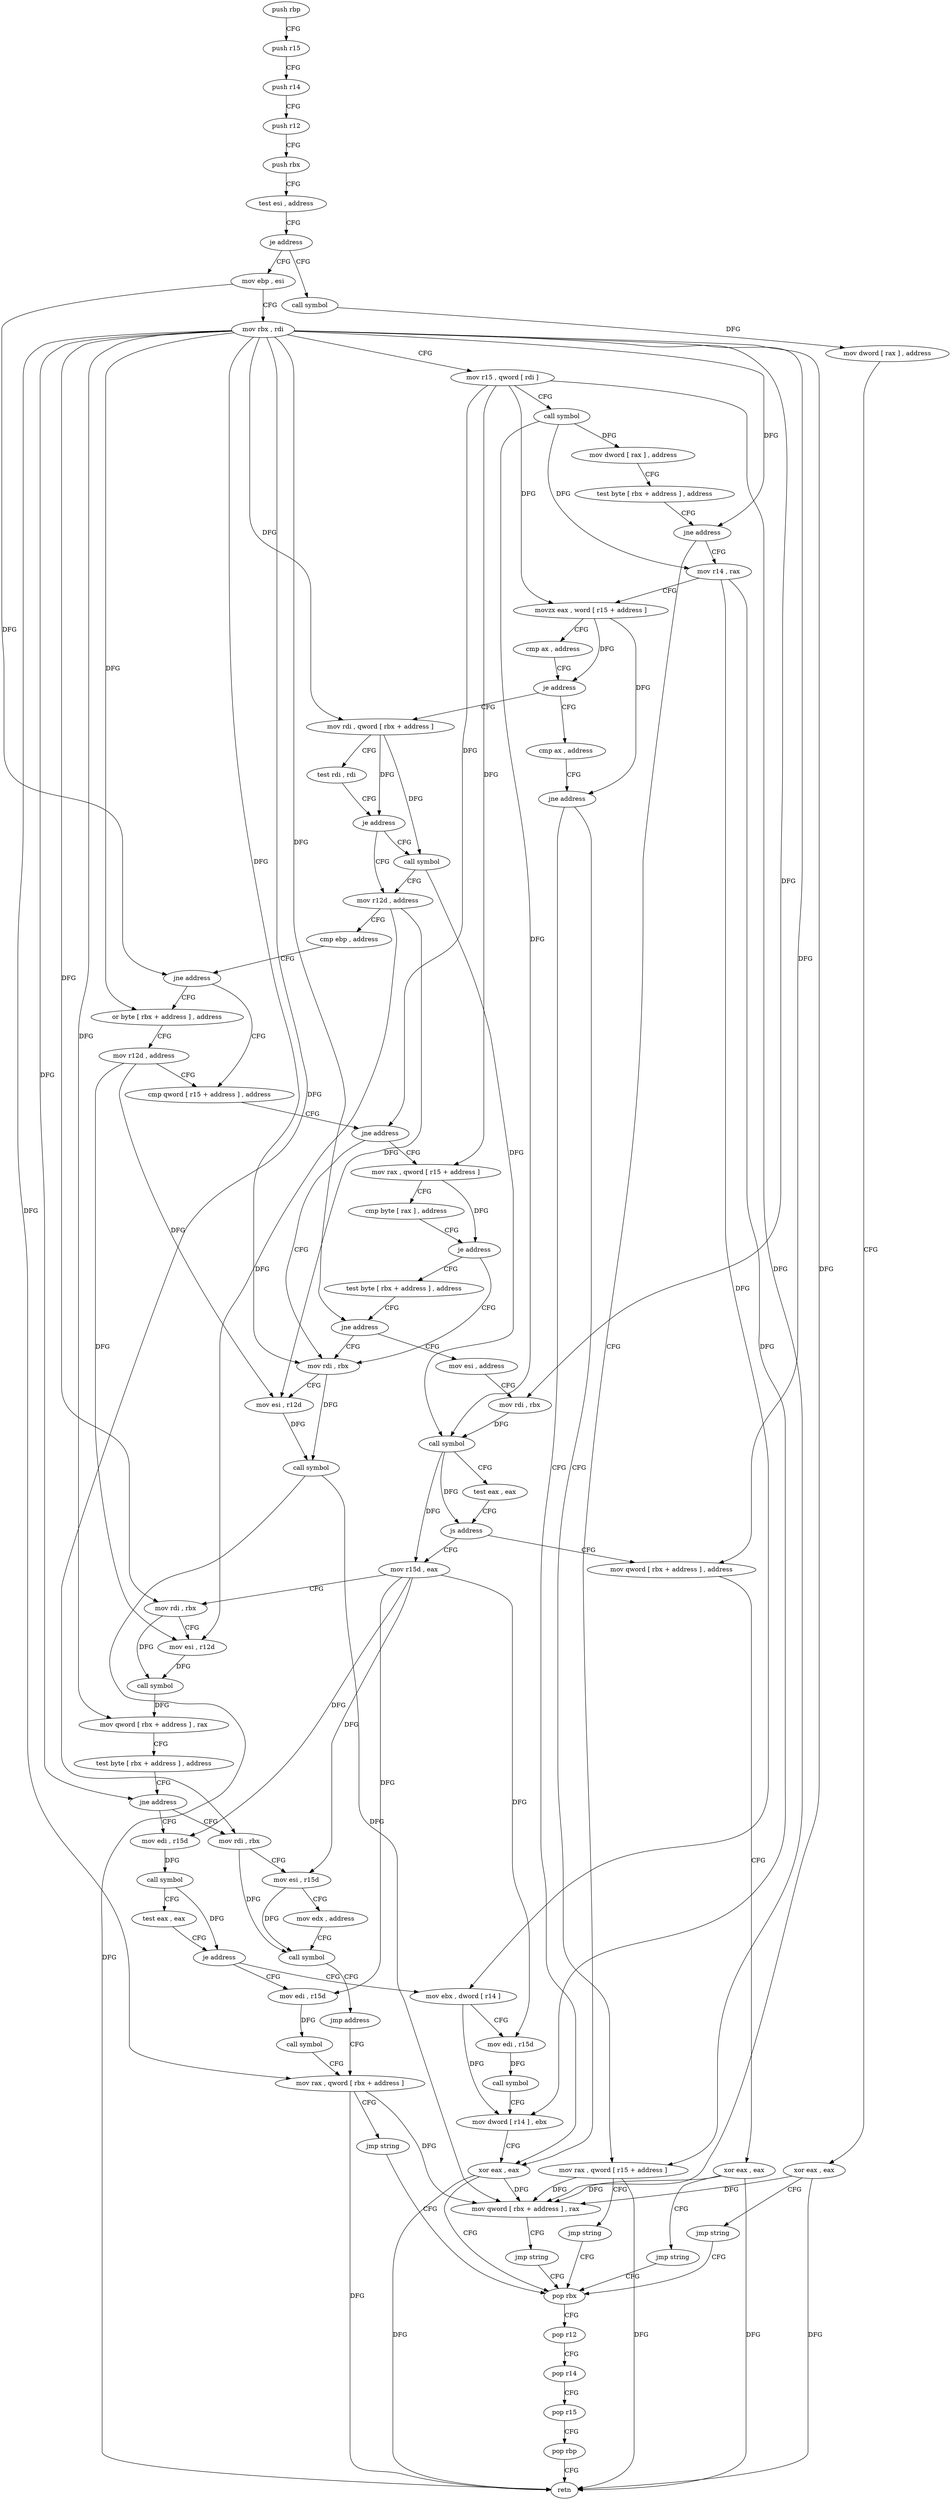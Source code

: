 digraph "func" {
"4214976" [label = "push rbp" ]
"4214977" [label = "push r15" ]
"4214979" [label = "push r14" ]
"4214981" [label = "push r12" ]
"4214983" [label = "push rbx" ]
"4214984" [label = "test esi , address" ]
"4214990" [label = "je address" ]
"4215010" [label = "mov ebp , esi" ]
"4214992" [label = "call symbol" ]
"4215012" [label = "mov rbx , rdi" ]
"4215015" [label = "mov r15 , qword [ rdi ]" ]
"4215018" [label = "call symbol" ]
"4215023" [label = "mov dword [ rax ] , address" ]
"4215029" [label = "test byte [ rbx + address ] , address" ]
"4215033" [label = "jne address" ]
"4215199" [label = "xor eax , eax" ]
"4215039" [label = "mov r14 , rax" ]
"4214997" [label = "mov dword [ rax ] , address" ]
"4215003" [label = "xor eax , eax" ]
"4215005" [label = "jmp string" ]
"4215201" [label = "pop rbx" ]
"4215042" [label = "movzx eax , word [ r15 + address ]" ]
"4215047" [label = "cmp ax , address" ]
"4215051" [label = "je address" ]
"4215072" [label = "mov rdi , qword [ rbx + address ]" ]
"4215053" [label = "cmp ax , address" ]
"4215202" [label = "pop r12" ]
"4215204" [label = "pop r14" ]
"4215206" [label = "pop r15" ]
"4215208" [label = "pop rbp" ]
"4215209" [label = "retn" ]
"4215076" [label = "test rdi , rdi" ]
"4215079" [label = "je address" ]
"4215086" [label = "mov r12d , address" ]
"4215081" [label = "call symbol" ]
"4215057" [label = "jne address" ]
"4215063" [label = "mov rax , qword [ r15 + address ]" ]
"4215092" [label = "cmp ebp , address" ]
"4215098" [label = "jne address" ]
"4215110" [label = "cmp qword [ r15 + address ] , address" ]
"4215100" [label = "or byte [ rbx + address ] , address" ]
"4215067" [label = "jmp string" ]
"4215115" [label = "jne address" ]
"4215210" [label = "mov rdi , rbx" ]
"4215117" [label = "mov rax , qword [ r15 + address ]" ]
"4215104" [label = "mov r12d , address" ]
"4215213" [label = "mov esi , r12d" ]
"4215216" [label = "call symbol" ]
"4215221" [label = "mov qword [ rbx + address ] , rax" ]
"4215225" [label = "jmp string" ]
"4215121" [label = "cmp byte [ rax ] , address" ]
"4215124" [label = "je address" ]
"4215126" [label = "test byte [ rbx + address ] , address" ]
"4215130" [label = "jne address" ]
"4215132" [label = "mov esi , address" ]
"4215137" [label = "mov rdi , rbx" ]
"4215140" [label = "call symbol" ]
"4215145" [label = "test eax , eax" ]
"4215147" [label = "js address" ]
"4215227" [label = "mov qword [ rbx + address ] , address" ]
"4215149" [label = "mov r15d , eax" ]
"4215235" [label = "xor eax , eax" ]
"4215237" [label = "jmp string" ]
"4215152" [label = "mov rdi , rbx" ]
"4215155" [label = "mov esi , r12d" ]
"4215158" [label = "call symbol" ]
"4215163" [label = "mov qword [ rbx + address ] , rax" ]
"4215167" [label = "test byte [ rbx + address ] , address" ]
"4215171" [label = "jne address" ]
"4215239" [label = "mov rdi , rbx" ]
"4215173" [label = "mov edi , r15d" ]
"4215242" [label = "mov esi , r15d" ]
"4215245" [label = "mov edx , address" ]
"4215250" [label = "call symbol" ]
"4215255" [label = "jmp address" ]
"4215265" [label = "mov rax , qword [ rbx + address ]" ]
"4215176" [label = "call symbol" ]
"4215181" [label = "test eax , eax" ]
"4215183" [label = "je address" ]
"4215257" [label = "mov edi , r15d" ]
"4215185" [label = "mov ebx , dword [ r14 ]" ]
"4215269" [label = "jmp string" ]
"4215260" [label = "call symbol" ]
"4215188" [label = "mov edi , r15d" ]
"4215191" [label = "call symbol" ]
"4215196" [label = "mov dword [ r14 ] , ebx" ]
"4214976" -> "4214977" [ label = "CFG" ]
"4214977" -> "4214979" [ label = "CFG" ]
"4214979" -> "4214981" [ label = "CFG" ]
"4214981" -> "4214983" [ label = "CFG" ]
"4214983" -> "4214984" [ label = "CFG" ]
"4214984" -> "4214990" [ label = "CFG" ]
"4214990" -> "4215010" [ label = "CFG" ]
"4214990" -> "4214992" [ label = "CFG" ]
"4215010" -> "4215012" [ label = "CFG" ]
"4215010" -> "4215098" [ label = "DFG" ]
"4214992" -> "4214997" [ label = "DFG" ]
"4215012" -> "4215015" [ label = "CFG" ]
"4215012" -> "4215033" [ label = "DFG" ]
"4215012" -> "4215072" [ label = "DFG" ]
"4215012" -> "4215100" [ label = "DFG" ]
"4215012" -> "4215210" [ label = "DFG" ]
"4215012" -> "4215221" [ label = "DFG" ]
"4215012" -> "4215130" [ label = "DFG" ]
"4215012" -> "4215137" [ label = "DFG" ]
"4215012" -> "4215227" [ label = "DFG" ]
"4215012" -> "4215152" [ label = "DFG" ]
"4215012" -> "4215163" [ label = "DFG" ]
"4215012" -> "4215171" [ label = "DFG" ]
"4215012" -> "4215239" [ label = "DFG" ]
"4215012" -> "4215265" [ label = "DFG" ]
"4215015" -> "4215018" [ label = "CFG" ]
"4215015" -> "4215042" [ label = "DFG" ]
"4215015" -> "4215063" [ label = "DFG" ]
"4215015" -> "4215115" [ label = "DFG" ]
"4215015" -> "4215117" [ label = "DFG" ]
"4215018" -> "4215023" [ label = "DFG" ]
"4215018" -> "4215039" [ label = "DFG" ]
"4215018" -> "4215140" [ label = "DFG" ]
"4215023" -> "4215029" [ label = "CFG" ]
"4215029" -> "4215033" [ label = "CFG" ]
"4215033" -> "4215199" [ label = "CFG" ]
"4215033" -> "4215039" [ label = "CFG" ]
"4215199" -> "4215201" [ label = "CFG" ]
"4215199" -> "4215209" [ label = "DFG" ]
"4215199" -> "4215221" [ label = "DFG" ]
"4215039" -> "4215042" [ label = "CFG" ]
"4215039" -> "4215185" [ label = "DFG" ]
"4215039" -> "4215196" [ label = "DFG" ]
"4214997" -> "4215003" [ label = "CFG" ]
"4215003" -> "4215005" [ label = "CFG" ]
"4215003" -> "4215209" [ label = "DFG" ]
"4215003" -> "4215221" [ label = "DFG" ]
"4215005" -> "4215201" [ label = "CFG" ]
"4215201" -> "4215202" [ label = "CFG" ]
"4215042" -> "4215047" [ label = "CFG" ]
"4215042" -> "4215051" [ label = "DFG" ]
"4215042" -> "4215057" [ label = "DFG" ]
"4215047" -> "4215051" [ label = "CFG" ]
"4215051" -> "4215072" [ label = "CFG" ]
"4215051" -> "4215053" [ label = "CFG" ]
"4215072" -> "4215076" [ label = "CFG" ]
"4215072" -> "4215079" [ label = "DFG" ]
"4215072" -> "4215081" [ label = "DFG" ]
"4215053" -> "4215057" [ label = "CFG" ]
"4215202" -> "4215204" [ label = "CFG" ]
"4215204" -> "4215206" [ label = "CFG" ]
"4215206" -> "4215208" [ label = "CFG" ]
"4215208" -> "4215209" [ label = "CFG" ]
"4215076" -> "4215079" [ label = "CFG" ]
"4215079" -> "4215086" [ label = "CFG" ]
"4215079" -> "4215081" [ label = "CFG" ]
"4215086" -> "4215092" [ label = "CFG" ]
"4215086" -> "4215213" [ label = "DFG" ]
"4215086" -> "4215155" [ label = "DFG" ]
"4215081" -> "4215086" [ label = "CFG" ]
"4215081" -> "4215140" [ label = "DFG" ]
"4215057" -> "4215199" [ label = "CFG" ]
"4215057" -> "4215063" [ label = "CFG" ]
"4215063" -> "4215067" [ label = "CFG" ]
"4215063" -> "4215209" [ label = "DFG" ]
"4215063" -> "4215221" [ label = "DFG" ]
"4215092" -> "4215098" [ label = "CFG" ]
"4215098" -> "4215110" [ label = "CFG" ]
"4215098" -> "4215100" [ label = "CFG" ]
"4215110" -> "4215115" [ label = "CFG" ]
"4215100" -> "4215104" [ label = "CFG" ]
"4215067" -> "4215201" [ label = "CFG" ]
"4215115" -> "4215210" [ label = "CFG" ]
"4215115" -> "4215117" [ label = "CFG" ]
"4215210" -> "4215213" [ label = "CFG" ]
"4215210" -> "4215216" [ label = "DFG" ]
"4215117" -> "4215121" [ label = "CFG" ]
"4215117" -> "4215124" [ label = "DFG" ]
"4215104" -> "4215110" [ label = "CFG" ]
"4215104" -> "4215213" [ label = "DFG" ]
"4215104" -> "4215155" [ label = "DFG" ]
"4215213" -> "4215216" [ label = "DFG" ]
"4215216" -> "4215221" [ label = "DFG" ]
"4215216" -> "4215209" [ label = "DFG" ]
"4215221" -> "4215225" [ label = "CFG" ]
"4215225" -> "4215201" [ label = "CFG" ]
"4215121" -> "4215124" [ label = "CFG" ]
"4215124" -> "4215210" [ label = "CFG" ]
"4215124" -> "4215126" [ label = "CFG" ]
"4215126" -> "4215130" [ label = "CFG" ]
"4215130" -> "4215210" [ label = "CFG" ]
"4215130" -> "4215132" [ label = "CFG" ]
"4215132" -> "4215137" [ label = "CFG" ]
"4215137" -> "4215140" [ label = "DFG" ]
"4215140" -> "4215145" [ label = "CFG" ]
"4215140" -> "4215147" [ label = "DFG" ]
"4215140" -> "4215149" [ label = "DFG" ]
"4215145" -> "4215147" [ label = "CFG" ]
"4215147" -> "4215227" [ label = "CFG" ]
"4215147" -> "4215149" [ label = "CFG" ]
"4215227" -> "4215235" [ label = "CFG" ]
"4215149" -> "4215152" [ label = "CFG" ]
"4215149" -> "4215242" [ label = "DFG" ]
"4215149" -> "4215173" [ label = "DFG" ]
"4215149" -> "4215257" [ label = "DFG" ]
"4215149" -> "4215188" [ label = "DFG" ]
"4215235" -> "4215237" [ label = "CFG" ]
"4215235" -> "4215221" [ label = "DFG" ]
"4215235" -> "4215209" [ label = "DFG" ]
"4215237" -> "4215201" [ label = "CFG" ]
"4215152" -> "4215155" [ label = "CFG" ]
"4215152" -> "4215158" [ label = "DFG" ]
"4215155" -> "4215158" [ label = "DFG" ]
"4215158" -> "4215163" [ label = "DFG" ]
"4215163" -> "4215167" [ label = "CFG" ]
"4215167" -> "4215171" [ label = "CFG" ]
"4215171" -> "4215239" [ label = "CFG" ]
"4215171" -> "4215173" [ label = "CFG" ]
"4215239" -> "4215242" [ label = "CFG" ]
"4215239" -> "4215250" [ label = "DFG" ]
"4215173" -> "4215176" [ label = "DFG" ]
"4215242" -> "4215245" [ label = "CFG" ]
"4215242" -> "4215250" [ label = "DFG" ]
"4215245" -> "4215250" [ label = "CFG" ]
"4215250" -> "4215255" [ label = "CFG" ]
"4215255" -> "4215265" [ label = "CFG" ]
"4215265" -> "4215269" [ label = "CFG" ]
"4215265" -> "4215221" [ label = "DFG" ]
"4215265" -> "4215209" [ label = "DFG" ]
"4215176" -> "4215181" [ label = "CFG" ]
"4215176" -> "4215183" [ label = "DFG" ]
"4215181" -> "4215183" [ label = "CFG" ]
"4215183" -> "4215257" [ label = "CFG" ]
"4215183" -> "4215185" [ label = "CFG" ]
"4215257" -> "4215260" [ label = "DFG" ]
"4215185" -> "4215188" [ label = "CFG" ]
"4215185" -> "4215196" [ label = "DFG" ]
"4215269" -> "4215201" [ label = "CFG" ]
"4215260" -> "4215265" [ label = "CFG" ]
"4215188" -> "4215191" [ label = "DFG" ]
"4215191" -> "4215196" [ label = "CFG" ]
"4215196" -> "4215199" [ label = "CFG" ]
}
